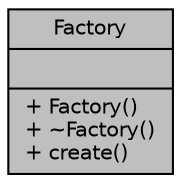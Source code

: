 digraph "Factory"
{
  edge [fontname="Helvetica",fontsize="10",labelfontname="Helvetica",labelfontsize="10"];
  node [fontname="Helvetica",fontsize="10",shape=record];
  Node1 [label="{Factory\n||+ Factory()\l+ ~Factory()\l+ create()\l}",height=0.2,width=0.4,color="black", fillcolor="grey75", style="filled" fontcolor="black"];
}

